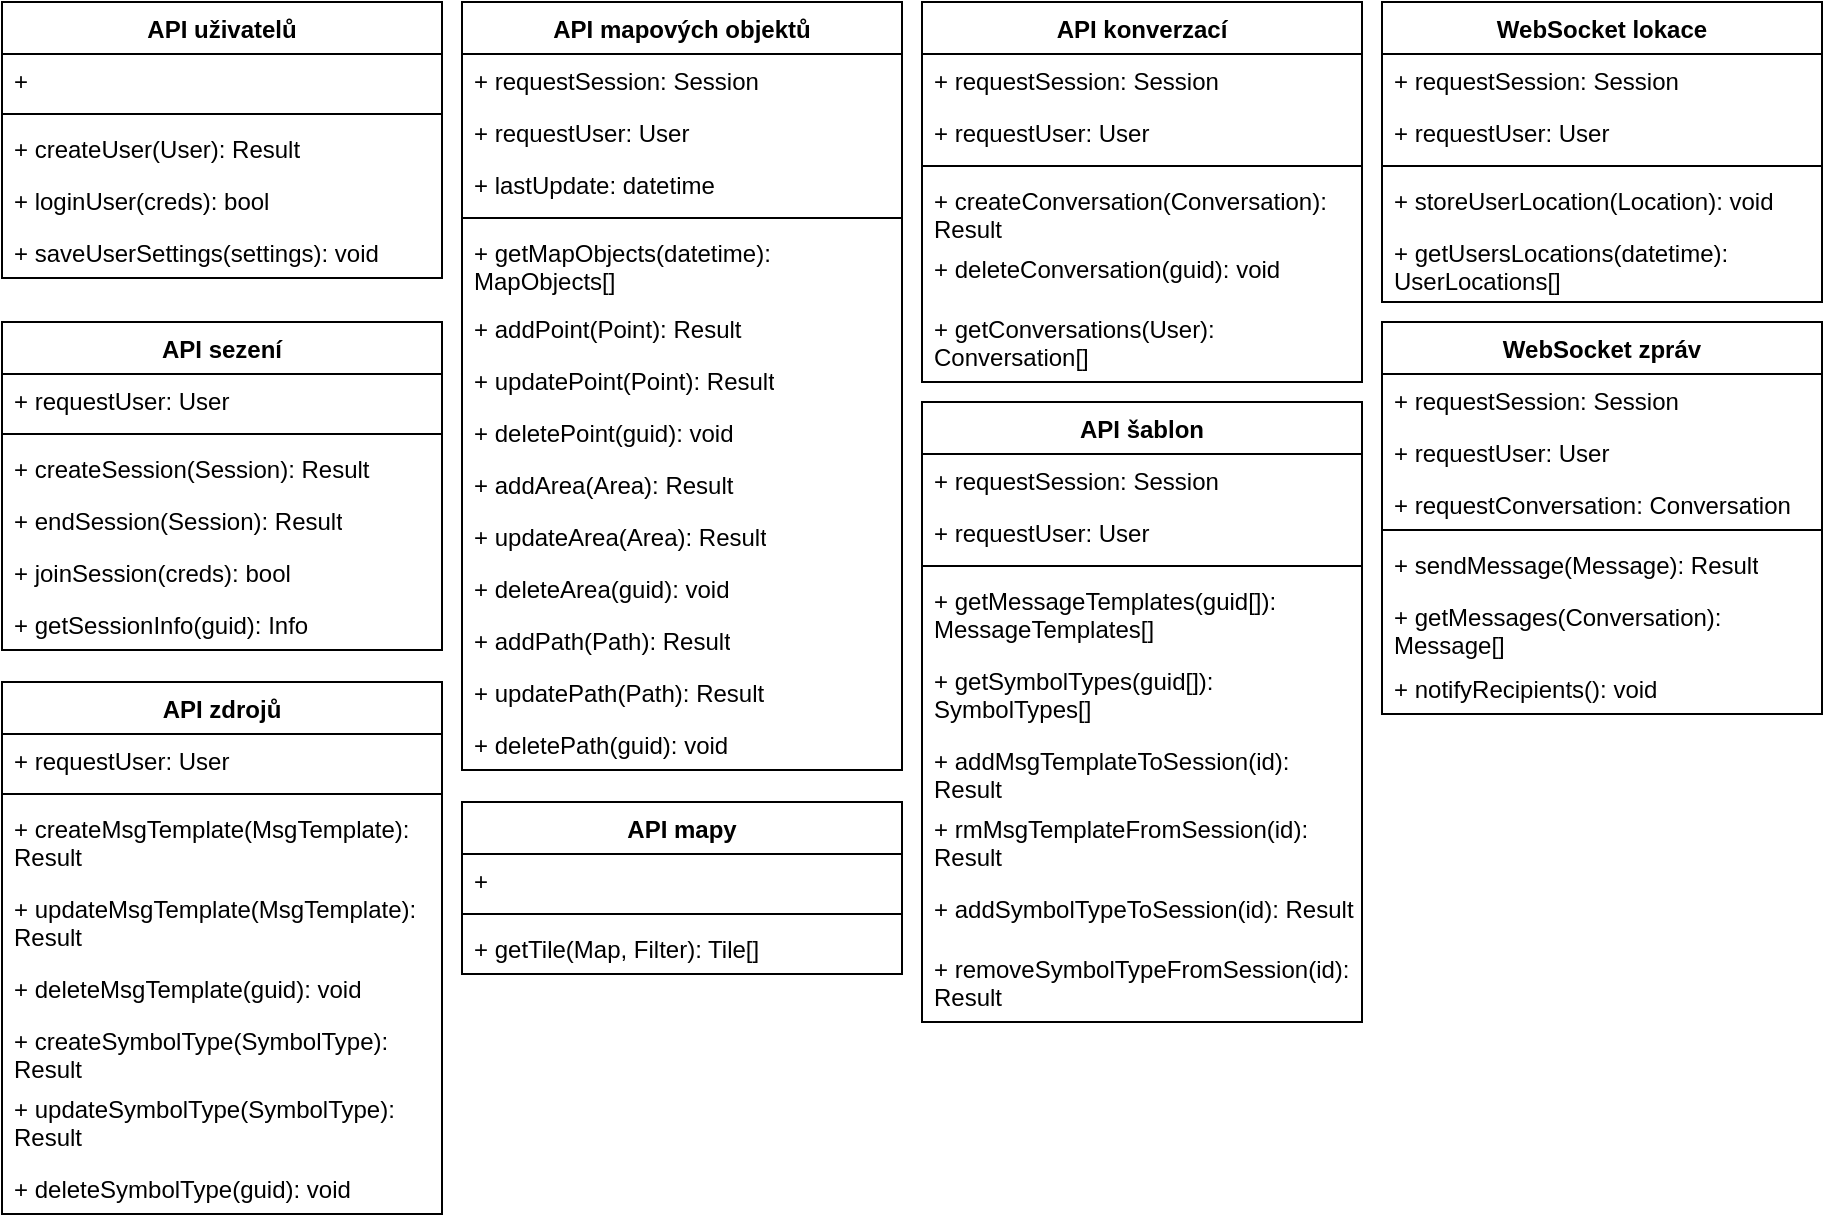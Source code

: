 <mxfile version="22.1.11" type="device">
  <diagram name="Stránka-1" id="SCNq5Kb_qcf53QLSLYbM">
    <mxGraphModel dx="1434" dy="746" grid="1" gridSize="10" guides="1" tooltips="1" connect="1" arrows="1" fold="1" page="1" pageScale="1" pageWidth="827" pageHeight="1169" math="0" shadow="0">
      <root>
        <mxCell id="0" />
        <mxCell id="1" parent="0" />
        <mxCell id="y1eOvO5UO0S8E8pkdAG_-2" value="API sezení" style="swimlane;fontStyle=1;align=center;verticalAlign=top;childLayout=stackLayout;horizontal=1;startSize=26;horizontalStack=0;resizeParent=1;resizeParentMax=0;resizeLast=0;collapsible=1;marginBottom=0;whiteSpace=wrap;html=1;" parent="1" vertex="1">
          <mxGeometry x="10" y="170" width="220" height="164" as="geometry" />
        </mxCell>
        <mxCell id="y1eOvO5UO0S8E8pkdAG_-3" value="+ requestUser: User" style="text;strokeColor=none;fillColor=none;align=left;verticalAlign=top;spacingLeft=4;spacingRight=4;overflow=hidden;rotatable=0;points=[[0,0.5],[1,0.5]];portConstraint=eastwest;whiteSpace=wrap;html=1;" parent="y1eOvO5UO0S8E8pkdAG_-2" vertex="1">
          <mxGeometry y="26" width="220" height="26" as="geometry" />
        </mxCell>
        <mxCell id="y1eOvO5UO0S8E8pkdAG_-4" value="" style="line;strokeWidth=1;fillColor=none;align=left;verticalAlign=middle;spacingTop=-1;spacingLeft=3;spacingRight=3;rotatable=0;labelPosition=right;points=[];portConstraint=eastwest;strokeColor=inherit;" parent="y1eOvO5UO0S8E8pkdAG_-2" vertex="1">
          <mxGeometry y="52" width="220" height="8" as="geometry" />
        </mxCell>
        <mxCell id="y1eOvO5UO0S8E8pkdAG_-5" value="+ createSession(Session): Result" style="text;strokeColor=none;fillColor=none;align=left;verticalAlign=top;spacingLeft=4;spacingRight=4;overflow=hidden;rotatable=0;points=[[0,0.5],[1,0.5]];portConstraint=eastwest;whiteSpace=wrap;html=1;" parent="y1eOvO5UO0S8E8pkdAG_-2" vertex="1">
          <mxGeometry y="60" width="220" height="26" as="geometry" />
        </mxCell>
        <mxCell id="3" value="+ endSession(Session): Result" style="text;strokeColor=none;fillColor=none;align=left;verticalAlign=top;spacingLeft=4;spacingRight=4;overflow=hidden;rotatable=0;points=[[0,0.5],[1,0.5]];portConstraint=eastwest;whiteSpace=wrap;html=1;" parent="y1eOvO5UO0S8E8pkdAG_-2" vertex="1">
          <mxGeometry y="86" width="220" height="26" as="geometry" />
        </mxCell>
        <mxCell id="y1eOvO5UO0S8E8pkdAG_-13" value="+ joinSession(creds): bool" style="text;strokeColor=none;fillColor=none;align=left;verticalAlign=top;spacingLeft=4;spacingRight=4;overflow=hidden;rotatable=0;points=[[0,0.5],[1,0.5]];portConstraint=eastwest;whiteSpace=wrap;html=1;" parent="y1eOvO5UO0S8E8pkdAG_-2" vertex="1">
          <mxGeometry y="112" width="220" height="26" as="geometry" />
        </mxCell>
        <mxCell id="hE1NVSClc5GzCMS2FEAq-9" value="+ getSessionInfo(guid): Info" style="text;strokeColor=none;fillColor=none;align=left;verticalAlign=top;spacingLeft=4;spacingRight=4;overflow=hidden;rotatable=0;points=[[0,0.5],[1,0.5]];portConstraint=eastwest;whiteSpace=wrap;html=1;" parent="y1eOvO5UO0S8E8pkdAG_-2" vertex="1">
          <mxGeometry y="138" width="220" height="26" as="geometry" />
        </mxCell>
        <mxCell id="y1eOvO5UO0S8E8pkdAG_-6" value="API uživatelů" style="swimlane;fontStyle=1;align=center;verticalAlign=top;childLayout=stackLayout;horizontal=1;startSize=26;horizontalStack=0;resizeParent=1;resizeParentMax=0;resizeLast=0;collapsible=1;marginBottom=0;whiteSpace=wrap;html=1;" parent="1" vertex="1">
          <mxGeometry x="10" y="10" width="220" height="138" as="geometry" />
        </mxCell>
        <mxCell id="y1eOvO5UO0S8E8pkdAG_-7" value="+&amp;nbsp;" style="text;strokeColor=none;fillColor=none;align=left;verticalAlign=top;spacingLeft=4;spacingRight=4;overflow=hidden;rotatable=0;points=[[0,0.5],[1,0.5]];portConstraint=eastwest;whiteSpace=wrap;html=1;" parent="y1eOvO5UO0S8E8pkdAG_-6" vertex="1">
          <mxGeometry y="26" width="220" height="26" as="geometry" />
        </mxCell>
        <mxCell id="y1eOvO5UO0S8E8pkdAG_-8" value="" style="line;strokeWidth=1;fillColor=none;align=left;verticalAlign=middle;spacingTop=-1;spacingLeft=3;spacingRight=3;rotatable=0;labelPosition=right;points=[];portConstraint=eastwest;strokeColor=inherit;" parent="y1eOvO5UO0S8E8pkdAG_-6" vertex="1">
          <mxGeometry y="52" width="220" height="8" as="geometry" />
        </mxCell>
        <mxCell id="y1eOvO5UO0S8E8pkdAG_-9" value="+ createUser(User): Result" style="text;strokeColor=none;fillColor=none;align=left;verticalAlign=top;spacingLeft=4;spacingRight=4;overflow=hidden;rotatable=0;points=[[0,0.5],[1,0.5]];portConstraint=eastwest;whiteSpace=wrap;html=1;" parent="y1eOvO5UO0S8E8pkdAG_-6" vertex="1">
          <mxGeometry y="60" width="220" height="26" as="geometry" />
        </mxCell>
        <mxCell id="y1eOvO5UO0S8E8pkdAG_-10" value="+ loginUser(creds): bool" style="text;strokeColor=none;fillColor=none;align=left;verticalAlign=top;spacingLeft=4;spacingRight=4;overflow=hidden;rotatable=0;points=[[0,0.5],[1,0.5]];portConstraint=eastwest;whiteSpace=wrap;html=1;" parent="y1eOvO5UO0S8E8pkdAG_-6" vertex="1">
          <mxGeometry y="86" width="220" height="26" as="geometry" />
        </mxCell>
        <mxCell id="y1eOvO5UO0S8E8pkdAG_-12" value="+ saveUserSettings(settings): void" style="text;strokeColor=none;fillColor=none;align=left;verticalAlign=top;spacingLeft=4;spacingRight=4;overflow=hidden;rotatable=0;points=[[0,0.5],[1,0.5]];portConstraint=eastwest;whiteSpace=wrap;html=1;" parent="y1eOvO5UO0S8E8pkdAG_-6" vertex="1">
          <mxGeometry y="112" width="220" height="26" as="geometry" />
        </mxCell>
        <mxCell id="y1eOvO5UO0S8E8pkdAG_-14" value="WebSocket lokace" style="swimlane;fontStyle=1;align=center;verticalAlign=top;childLayout=stackLayout;horizontal=1;startSize=26;horizontalStack=0;resizeParent=1;resizeParentMax=0;resizeLast=0;collapsible=1;marginBottom=0;whiteSpace=wrap;html=1;" parent="1" vertex="1">
          <mxGeometry x="700" y="10" width="220" height="150" as="geometry" />
        </mxCell>
        <mxCell id="y1eOvO5UO0S8E8pkdAG_-15" value="+ requestSession: Session" style="text;strokeColor=none;fillColor=none;align=left;verticalAlign=top;spacingLeft=4;spacingRight=4;overflow=hidden;rotatable=0;points=[[0,0.5],[1,0.5]];portConstraint=eastwest;whiteSpace=wrap;html=1;" parent="y1eOvO5UO0S8E8pkdAG_-14" vertex="1">
          <mxGeometry y="26" width="220" height="26" as="geometry" />
        </mxCell>
        <mxCell id="y1eOvO5UO0S8E8pkdAG_-18" value="+ requestUser: User" style="text;strokeColor=none;fillColor=none;align=left;verticalAlign=top;spacingLeft=4;spacingRight=4;overflow=hidden;rotatable=0;points=[[0,0.5],[1,0.5]];portConstraint=eastwest;whiteSpace=wrap;html=1;" parent="y1eOvO5UO0S8E8pkdAG_-14" vertex="1">
          <mxGeometry y="52" width="220" height="26" as="geometry" />
        </mxCell>
        <mxCell id="y1eOvO5UO0S8E8pkdAG_-16" value="" style="line;strokeWidth=1;fillColor=none;align=left;verticalAlign=middle;spacingTop=-1;spacingLeft=3;spacingRight=3;rotatable=0;labelPosition=right;points=[];portConstraint=eastwest;strokeColor=inherit;" parent="y1eOvO5UO0S8E8pkdAG_-14" vertex="1">
          <mxGeometry y="78" width="220" height="8" as="geometry" />
        </mxCell>
        <mxCell id="y1eOvO5UO0S8E8pkdAG_-17" value="+ storeUserLocation(Location): void" style="text;strokeColor=none;fillColor=none;align=left;verticalAlign=top;spacingLeft=4;spacingRight=4;overflow=hidden;rotatable=0;points=[[0,0.5],[1,0.5]];portConstraint=eastwest;whiteSpace=wrap;html=1;" parent="y1eOvO5UO0S8E8pkdAG_-14" vertex="1">
          <mxGeometry y="86" width="220" height="26" as="geometry" />
        </mxCell>
        <mxCell id="y1eOvO5UO0S8E8pkdAG_-19" value="+ getUsersLocations(datetime): UserLocations[]" style="text;strokeColor=none;fillColor=none;align=left;verticalAlign=top;spacingLeft=4;spacingRight=4;overflow=hidden;rotatable=0;points=[[0,0.5],[1,0.5]];portConstraint=eastwest;whiteSpace=wrap;html=1;" parent="y1eOvO5UO0S8E8pkdAG_-14" vertex="1">
          <mxGeometry y="112" width="220" height="38" as="geometry" />
        </mxCell>
        <mxCell id="y1eOvO5UO0S8E8pkdAG_-20" value="API mapových objektů" style="swimlane;fontStyle=1;align=center;verticalAlign=top;childLayout=stackLayout;horizontal=1;startSize=26;horizontalStack=0;resizeParent=1;resizeParentMax=0;resizeLast=0;collapsible=1;marginBottom=0;whiteSpace=wrap;html=1;" parent="1" vertex="1">
          <mxGeometry x="240" y="10" width="220" height="384" as="geometry" />
        </mxCell>
        <mxCell id="y1eOvO5UO0S8E8pkdAG_-21" value="+ requestSession: Session" style="text;strokeColor=none;fillColor=none;align=left;verticalAlign=top;spacingLeft=4;spacingRight=4;overflow=hidden;rotatable=0;points=[[0,0.5],[1,0.5]];portConstraint=eastwest;whiteSpace=wrap;html=1;" parent="y1eOvO5UO0S8E8pkdAG_-20" vertex="1">
          <mxGeometry y="26" width="220" height="26" as="geometry" />
        </mxCell>
        <mxCell id="y1eOvO5UO0S8E8pkdAG_-24" value="+ requestUser: User" style="text;strokeColor=none;fillColor=none;align=left;verticalAlign=top;spacingLeft=4;spacingRight=4;overflow=hidden;rotatable=0;points=[[0,0.5],[1,0.5]];portConstraint=eastwest;whiteSpace=wrap;html=1;" parent="y1eOvO5UO0S8E8pkdAG_-20" vertex="1">
          <mxGeometry y="52" width="220" height="26" as="geometry" />
        </mxCell>
        <mxCell id="y1eOvO5UO0S8E8pkdAG_-33" value="+ lastUpdate: datetime" style="text;strokeColor=none;fillColor=none;align=left;verticalAlign=top;spacingLeft=4;spacingRight=4;overflow=hidden;rotatable=0;points=[[0,0.5],[1,0.5]];portConstraint=eastwest;whiteSpace=wrap;html=1;" parent="y1eOvO5UO0S8E8pkdAG_-20" vertex="1">
          <mxGeometry y="78" width="220" height="26" as="geometry" />
        </mxCell>
        <mxCell id="y1eOvO5UO0S8E8pkdAG_-22" value="" style="line;strokeWidth=1;fillColor=none;align=left;verticalAlign=middle;spacingTop=-1;spacingLeft=3;spacingRight=3;rotatable=0;labelPosition=right;points=[];portConstraint=eastwest;strokeColor=inherit;" parent="y1eOvO5UO0S8E8pkdAG_-20" vertex="1">
          <mxGeometry y="104" width="220" height="8" as="geometry" />
        </mxCell>
        <mxCell id="y1eOvO5UO0S8E8pkdAG_-34" value="+ getMapObjects(datetime): MapObjects[]" style="text;strokeColor=none;fillColor=none;align=left;verticalAlign=top;spacingLeft=4;spacingRight=4;overflow=hidden;rotatable=0;points=[[0,0.5],[1,0.5]];portConstraint=eastwest;whiteSpace=wrap;html=1;" parent="y1eOvO5UO0S8E8pkdAG_-20" vertex="1">
          <mxGeometry y="112" width="220" height="38" as="geometry" />
        </mxCell>
        <mxCell id="y1eOvO5UO0S8E8pkdAG_-23" value="+ addPoint(Point): Result" style="text;strokeColor=none;fillColor=none;align=left;verticalAlign=top;spacingLeft=4;spacingRight=4;overflow=hidden;rotatable=0;points=[[0,0.5],[1,0.5]];portConstraint=eastwest;whiteSpace=wrap;html=1;" parent="y1eOvO5UO0S8E8pkdAG_-20" vertex="1">
          <mxGeometry y="150" width="220" height="26" as="geometry" />
        </mxCell>
        <mxCell id="y1eOvO5UO0S8E8pkdAG_-25" value="+ updatePoint(Point): Result" style="text;strokeColor=none;fillColor=none;align=left;verticalAlign=top;spacingLeft=4;spacingRight=4;overflow=hidden;rotatable=0;points=[[0,0.5],[1,0.5]];portConstraint=eastwest;whiteSpace=wrap;html=1;" parent="y1eOvO5UO0S8E8pkdAG_-20" vertex="1">
          <mxGeometry y="176" width="220" height="26" as="geometry" />
        </mxCell>
        <mxCell id="y1eOvO5UO0S8E8pkdAG_-26" value="+ deletePoint(guid): void" style="text;strokeColor=none;fillColor=none;align=left;verticalAlign=top;spacingLeft=4;spacingRight=4;overflow=hidden;rotatable=0;points=[[0,0.5],[1,0.5]];portConstraint=eastwest;whiteSpace=wrap;html=1;" parent="y1eOvO5UO0S8E8pkdAG_-20" vertex="1">
          <mxGeometry y="202" width="220" height="26" as="geometry" />
        </mxCell>
        <mxCell id="y1eOvO5UO0S8E8pkdAG_-27" value="+ addArea(Area): Result" style="text;strokeColor=none;fillColor=none;align=left;verticalAlign=top;spacingLeft=4;spacingRight=4;overflow=hidden;rotatable=0;points=[[0,0.5],[1,0.5]];portConstraint=eastwest;whiteSpace=wrap;html=1;" parent="y1eOvO5UO0S8E8pkdAG_-20" vertex="1">
          <mxGeometry y="228" width="220" height="26" as="geometry" />
        </mxCell>
        <mxCell id="y1eOvO5UO0S8E8pkdAG_-28" value="+ updateArea(Area): Result" style="text;strokeColor=none;fillColor=none;align=left;verticalAlign=top;spacingLeft=4;spacingRight=4;overflow=hidden;rotatable=0;points=[[0,0.5],[1,0.5]];portConstraint=eastwest;whiteSpace=wrap;html=1;" parent="y1eOvO5UO0S8E8pkdAG_-20" vertex="1">
          <mxGeometry y="254" width="220" height="26" as="geometry" />
        </mxCell>
        <mxCell id="y1eOvO5UO0S8E8pkdAG_-29" value="+ deleteArea(guid): void" style="text;strokeColor=none;fillColor=none;align=left;verticalAlign=top;spacingLeft=4;spacingRight=4;overflow=hidden;rotatable=0;points=[[0,0.5],[1,0.5]];portConstraint=eastwest;whiteSpace=wrap;html=1;" parent="y1eOvO5UO0S8E8pkdAG_-20" vertex="1">
          <mxGeometry y="280" width="220" height="26" as="geometry" />
        </mxCell>
        <mxCell id="y1eOvO5UO0S8E8pkdAG_-32" value="+ addPath(Path): Result" style="text;strokeColor=none;fillColor=none;align=left;verticalAlign=top;spacingLeft=4;spacingRight=4;overflow=hidden;rotatable=0;points=[[0,0.5],[1,0.5]];portConstraint=eastwest;whiteSpace=wrap;html=1;" parent="y1eOvO5UO0S8E8pkdAG_-20" vertex="1">
          <mxGeometry y="306" width="220" height="26" as="geometry" />
        </mxCell>
        <mxCell id="y1eOvO5UO0S8E8pkdAG_-31" value="+ updatePath(Path): Result" style="text;strokeColor=none;fillColor=none;align=left;verticalAlign=top;spacingLeft=4;spacingRight=4;overflow=hidden;rotatable=0;points=[[0,0.5],[1,0.5]];portConstraint=eastwest;whiteSpace=wrap;html=1;" parent="y1eOvO5UO0S8E8pkdAG_-20" vertex="1">
          <mxGeometry y="332" width="220" height="26" as="geometry" />
        </mxCell>
        <mxCell id="y1eOvO5UO0S8E8pkdAG_-30" value="+ deletePath(guid): void" style="text;strokeColor=none;fillColor=none;align=left;verticalAlign=top;spacingLeft=4;spacingRight=4;overflow=hidden;rotatable=0;points=[[0,0.5],[1,0.5]];portConstraint=eastwest;whiteSpace=wrap;html=1;" parent="y1eOvO5UO0S8E8pkdAG_-20" vertex="1">
          <mxGeometry y="358" width="220" height="26" as="geometry" />
        </mxCell>
        <mxCell id="y1eOvO5UO0S8E8pkdAG_-35" value="API konverzací" style="swimlane;fontStyle=1;align=center;verticalAlign=top;childLayout=stackLayout;horizontal=1;startSize=26;horizontalStack=0;resizeParent=1;resizeParentMax=0;resizeLast=0;collapsible=1;marginBottom=0;whiteSpace=wrap;html=1;" parent="1" vertex="1">
          <mxGeometry x="470" y="10" width="220" height="190" as="geometry" />
        </mxCell>
        <mxCell id="y1eOvO5UO0S8E8pkdAG_-36" value="+ requestSession: Session" style="text;strokeColor=none;fillColor=none;align=left;verticalAlign=top;spacingLeft=4;spacingRight=4;overflow=hidden;rotatable=0;points=[[0,0.5],[1,0.5]];portConstraint=eastwest;whiteSpace=wrap;html=1;" parent="y1eOvO5UO0S8E8pkdAG_-35" vertex="1">
          <mxGeometry y="26" width="220" height="26" as="geometry" />
        </mxCell>
        <mxCell id="y1eOvO5UO0S8E8pkdAG_-39" value="+ requestUser: User" style="text;strokeColor=none;fillColor=none;align=left;verticalAlign=top;spacingLeft=4;spacingRight=4;overflow=hidden;rotatable=0;points=[[0,0.5],[1,0.5]];portConstraint=eastwest;whiteSpace=wrap;html=1;" parent="y1eOvO5UO0S8E8pkdAG_-35" vertex="1">
          <mxGeometry y="52" width="220" height="26" as="geometry" />
        </mxCell>
        <mxCell id="y1eOvO5UO0S8E8pkdAG_-37" value="" style="line;strokeWidth=1;fillColor=none;align=left;verticalAlign=middle;spacingTop=-1;spacingLeft=3;spacingRight=3;rotatable=0;labelPosition=right;points=[];portConstraint=eastwest;strokeColor=inherit;" parent="y1eOvO5UO0S8E8pkdAG_-35" vertex="1">
          <mxGeometry y="78" width="220" height="8" as="geometry" />
        </mxCell>
        <mxCell id="y1eOvO5UO0S8E8pkdAG_-38" value="+ createConversation(Conversation): Result" style="text;strokeColor=none;fillColor=none;align=left;verticalAlign=top;spacingLeft=4;spacingRight=4;overflow=hidden;rotatable=0;points=[[0,0.5],[1,0.5]];portConstraint=eastwest;whiteSpace=wrap;html=1;" parent="y1eOvO5UO0S8E8pkdAG_-35" vertex="1">
          <mxGeometry y="86" width="220" height="34" as="geometry" />
        </mxCell>
        <mxCell id="4" value="+ deleteConversation(guid): void" style="text;strokeColor=none;fillColor=none;align=left;verticalAlign=top;spacingLeft=4;spacingRight=4;overflow=hidden;rotatable=0;points=[[0,0.5],[1,0.5]];portConstraint=eastwest;whiteSpace=wrap;html=1;" parent="y1eOvO5UO0S8E8pkdAG_-35" vertex="1">
          <mxGeometry y="120" width="220" height="30" as="geometry" />
        </mxCell>
        <mxCell id="2" value="+ getConversations(User): Conversation[]" style="text;strokeColor=none;fillColor=none;align=left;verticalAlign=top;spacingLeft=4;spacingRight=4;overflow=hidden;rotatable=0;points=[[0,0.5],[1,0.5]];portConstraint=eastwest;whiteSpace=wrap;html=1;" parent="y1eOvO5UO0S8E8pkdAG_-35" vertex="1">
          <mxGeometry y="150" width="220" height="40" as="geometry" />
        </mxCell>
        <mxCell id="y1eOvO5UO0S8E8pkdAG_-41" value="WebSocket zpráv" style="swimlane;fontStyle=1;align=center;verticalAlign=top;childLayout=stackLayout;horizontal=1;startSize=26;horizontalStack=0;resizeParent=1;resizeParentMax=0;resizeLast=0;collapsible=1;marginBottom=0;whiteSpace=wrap;html=1;" parent="1" vertex="1">
          <mxGeometry x="700" y="170" width="220" height="196" as="geometry" />
        </mxCell>
        <mxCell id="y1eOvO5UO0S8E8pkdAG_-42" value="+ requestSession: Session" style="text;strokeColor=none;fillColor=none;align=left;verticalAlign=top;spacingLeft=4;spacingRight=4;overflow=hidden;rotatable=0;points=[[0,0.5],[1,0.5]];portConstraint=eastwest;whiteSpace=wrap;html=1;" parent="y1eOvO5UO0S8E8pkdAG_-41" vertex="1">
          <mxGeometry y="26" width="220" height="26" as="geometry" />
        </mxCell>
        <mxCell id="y1eOvO5UO0S8E8pkdAG_-45" value="+ requestUser: User" style="text;strokeColor=none;fillColor=none;align=left;verticalAlign=top;spacingLeft=4;spacingRight=4;overflow=hidden;rotatable=0;points=[[0,0.5],[1,0.5]];portConstraint=eastwest;whiteSpace=wrap;html=1;" parent="y1eOvO5UO0S8E8pkdAG_-41" vertex="1">
          <mxGeometry y="52" width="220" height="26" as="geometry" />
        </mxCell>
        <mxCell id="y1eOvO5UO0S8E8pkdAG_-47" value="+ requestConversation: Conversation" style="text;strokeColor=none;fillColor=none;align=left;verticalAlign=top;spacingLeft=4;spacingRight=4;overflow=hidden;rotatable=0;points=[[0,0.5],[1,0.5]];portConstraint=eastwest;whiteSpace=wrap;html=1;" parent="y1eOvO5UO0S8E8pkdAG_-41" vertex="1">
          <mxGeometry y="78" width="220" height="22" as="geometry" />
        </mxCell>
        <mxCell id="y1eOvO5UO0S8E8pkdAG_-43" value="" style="line;strokeWidth=1;fillColor=none;align=left;verticalAlign=middle;spacingTop=-1;spacingLeft=3;spacingRight=3;rotatable=0;labelPosition=right;points=[];portConstraint=eastwest;strokeColor=inherit;" parent="y1eOvO5UO0S8E8pkdAG_-41" vertex="1">
          <mxGeometry y="100" width="220" height="8" as="geometry" />
        </mxCell>
        <mxCell id="y1eOvO5UO0S8E8pkdAG_-44" value="+ sendMessage(Message): Result" style="text;strokeColor=none;fillColor=none;align=left;verticalAlign=top;spacingLeft=4;spacingRight=4;overflow=hidden;rotatable=0;points=[[0,0.5],[1,0.5]];portConstraint=eastwest;whiteSpace=wrap;html=1;" parent="y1eOvO5UO0S8E8pkdAG_-41" vertex="1">
          <mxGeometry y="108" width="220" height="26" as="geometry" />
        </mxCell>
        <mxCell id="y1eOvO5UO0S8E8pkdAG_-48" value="+ getMessages(Conversation): Message[]" style="text;strokeColor=none;fillColor=none;align=left;verticalAlign=top;spacingLeft=4;spacingRight=4;overflow=hidden;rotatable=0;points=[[0,0.5],[1,0.5]];portConstraint=eastwest;whiteSpace=wrap;html=1;" parent="y1eOvO5UO0S8E8pkdAG_-41" vertex="1">
          <mxGeometry y="134" width="220" height="36" as="geometry" />
        </mxCell>
        <mxCell id="y1eOvO5UO0S8E8pkdAG_-46" value="+ notifyRecipients(): void" style="text;strokeColor=none;fillColor=none;align=left;verticalAlign=top;spacingLeft=4;spacingRight=4;overflow=hidden;rotatable=0;points=[[0,0.5],[1,0.5]];portConstraint=eastwest;whiteSpace=wrap;html=1;" parent="y1eOvO5UO0S8E8pkdAG_-41" vertex="1">
          <mxGeometry y="170" width="220" height="26" as="geometry" />
        </mxCell>
        <mxCell id="hE1NVSClc5GzCMS2FEAq-1" value="API mapy" style="swimlane;fontStyle=1;align=center;verticalAlign=top;childLayout=stackLayout;horizontal=1;startSize=26;horizontalStack=0;resizeParent=1;resizeParentMax=0;resizeLast=0;collapsible=1;marginBottom=0;whiteSpace=wrap;html=1;" parent="1" vertex="1">
          <mxGeometry x="240" y="410" width="220" height="86" as="geometry" />
        </mxCell>
        <mxCell id="hE1NVSClc5GzCMS2FEAq-2" value="+&amp;nbsp;" style="text;strokeColor=none;fillColor=none;align=left;verticalAlign=top;spacingLeft=4;spacingRight=4;overflow=hidden;rotatable=0;points=[[0,0.5],[1,0.5]];portConstraint=eastwest;whiteSpace=wrap;html=1;" parent="hE1NVSClc5GzCMS2FEAq-1" vertex="1">
          <mxGeometry y="26" width="220" height="26" as="geometry" />
        </mxCell>
        <mxCell id="hE1NVSClc5GzCMS2FEAq-3" value="" style="line;strokeWidth=1;fillColor=none;align=left;verticalAlign=middle;spacingTop=-1;spacingLeft=3;spacingRight=3;rotatable=0;labelPosition=right;points=[];portConstraint=eastwest;strokeColor=inherit;" parent="hE1NVSClc5GzCMS2FEAq-1" vertex="1">
          <mxGeometry y="52" width="220" height="8" as="geometry" />
        </mxCell>
        <mxCell id="hE1NVSClc5GzCMS2FEAq-4" value="+ getTile(Map, Filter): Tile[]" style="text;strokeColor=none;fillColor=none;align=left;verticalAlign=top;spacingLeft=4;spacingRight=4;overflow=hidden;rotatable=0;points=[[0,0.5],[1,0.5]];portConstraint=eastwest;whiteSpace=wrap;html=1;" parent="hE1NVSClc5GzCMS2FEAq-1" vertex="1">
          <mxGeometry y="60" width="220" height="26" as="geometry" />
        </mxCell>
        <mxCell id="hE1NVSClc5GzCMS2FEAq-5" value="API šablon" style="swimlane;fontStyle=1;align=center;verticalAlign=top;childLayout=stackLayout;horizontal=1;startSize=26;horizontalStack=0;resizeParent=1;resizeParentMax=0;resizeLast=0;collapsible=1;marginBottom=0;whiteSpace=wrap;html=1;" parent="1" vertex="1">
          <mxGeometry x="470" y="210" width="220" height="310" as="geometry" />
        </mxCell>
        <mxCell id="hE1NVSClc5GzCMS2FEAq-6" value="+ requestSession: Session" style="text;strokeColor=none;fillColor=none;align=left;verticalAlign=top;spacingLeft=4;spacingRight=4;overflow=hidden;rotatable=0;points=[[0,0.5],[1,0.5]];portConstraint=eastwest;whiteSpace=wrap;html=1;" parent="hE1NVSClc5GzCMS2FEAq-5" vertex="1">
          <mxGeometry y="26" width="220" height="26" as="geometry" />
        </mxCell>
        <mxCell id="hE1NVSClc5GzCMS2FEAq-11" value="+ requestUser: User" style="text;strokeColor=none;fillColor=none;align=left;verticalAlign=top;spacingLeft=4;spacingRight=4;overflow=hidden;rotatable=0;points=[[0,0.5],[1,0.5]];portConstraint=eastwest;whiteSpace=wrap;html=1;" parent="hE1NVSClc5GzCMS2FEAq-5" vertex="1">
          <mxGeometry y="52" width="220" height="26" as="geometry" />
        </mxCell>
        <mxCell id="hE1NVSClc5GzCMS2FEAq-7" value="" style="line;strokeWidth=1;fillColor=none;align=left;verticalAlign=middle;spacingTop=-1;spacingLeft=3;spacingRight=3;rotatable=0;labelPosition=right;points=[];portConstraint=eastwest;strokeColor=inherit;" parent="hE1NVSClc5GzCMS2FEAq-5" vertex="1">
          <mxGeometry y="78" width="220" height="8" as="geometry" />
        </mxCell>
        <mxCell id="hE1NVSClc5GzCMS2FEAq-8" value="+ getMessageTemplates(guid[]): MessageTemplates[]" style="text;strokeColor=none;fillColor=none;align=left;verticalAlign=top;spacingLeft=4;spacingRight=4;overflow=hidden;rotatable=0;points=[[0,0.5],[1,0.5]];portConstraint=eastwest;whiteSpace=wrap;html=1;" parent="hE1NVSClc5GzCMS2FEAq-5" vertex="1">
          <mxGeometry y="86" width="220" height="40" as="geometry" />
        </mxCell>
        <mxCell id="hE1NVSClc5GzCMS2FEAq-10" value="+ getSymbolTypes(guid[]): SymbolTypes[]" style="text;strokeColor=none;fillColor=none;align=left;verticalAlign=top;spacingLeft=4;spacingRight=4;overflow=hidden;rotatable=0;points=[[0,0.5],[1,0.5]];portConstraint=eastwest;whiteSpace=wrap;html=1;" parent="hE1NVSClc5GzCMS2FEAq-5" vertex="1">
          <mxGeometry y="126" width="220" height="40" as="geometry" />
        </mxCell>
        <mxCell id="hE1NVSClc5GzCMS2FEAq-15" value="+ addMsgTemplateToSession(id): Result" style="text;strokeColor=none;fillColor=none;align=left;verticalAlign=top;spacingLeft=4;spacingRight=4;overflow=hidden;rotatable=0;points=[[0,0.5],[1,0.5]];portConstraint=eastwest;whiteSpace=wrap;html=1;" parent="hE1NVSClc5GzCMS2FEAq-5" vertex="1">
          <mxGeometry y="166" width="220" height="34" as="geometry" />
        </mxCell>
        <mxCell id="hE1NVSClc5GzCMS2FEAq-14" value="+ rmMsgTemplateFromSession(id): Result" style="text;strokeColor=none;fillColor=none;align=left;verticalAlign=top;spacingLeft=4;spacingRight=4;overflow=hidden;rotatable=0;points=[[0,0.5],[1,0.5]];portConstraint=eastwest;whiteSpace=wrap;html=1;" parent="hE1NVSClc5GzCMS2FEAq-5" vertex="1">
          <mxGeometry y="200" width="220" height="40" as="geometry" />
        </mxCell>
        <mxCell id="hE1NVSClc5GzCMS2FEAq-13" value="+ addSymbolTypeToSession(id): Result" style="text;strokeColor=none;fillColor=none;align=left;verticalAlign=top;spacingLeft=4;spacingRight=4;overflow=hidden;rotatable=0;points=[[0,0.5],[1,0.5]];portConstraint=eastwest;whiteSpace=wrap;html=1;" parent="hE1NVSClc5GzCMS2FEAq-5" vertex="1">
          <mxGeometry y="240" width="220" height="30" as="geometry" />
        </mxCell>
        <mxCell id="hE1NVSClc5GzCMS2FEAq-12" value="+ removeSymbolTypeFromSession(id): Result" style="text;strokeColor=none;fillColor=none;align=left;verticalAlign=top;spacingLeft=4;spacingRight=4;overflow=hidden;rotatable=0;points=[[0,0.5],[1,0.5]];portConstraint=eastwest;whiteSpace=wrap;html=1;" parent="hE1NVSClc5GzCMS2FEAq-5" vertex="1">
          <mxGeometry y="270" width="220" height="40" as="geometry" />
        </mxCell>
        <mxCell id="hE1NVSClc5GzCMS2FEAq-16" value="API zdrojů" style="swimlane;fontStyle=1;align=center;verticalAlign=top;childLayout=stackLayout;horizontal=1;startSize=26;horizontalStack=0;resizeParent=1;resizeParentMax=0;resizeLast=0;collapsible=1;marginBottom=0;whiteSpace=wrap;html=1;" parent="1" vertex="1">
          <mxGeometry x="10" y="350" width="220" height="266" as="geometry" />
        </mxCell>
        <mxCell id="hE1NVSClc5GzCMS2FEAq-17" value="+ requestUser: User" style="text;strokeColor=none;fillColor=none;align=left;verticalAlign=top;spacingLeft=4;spacingRight=4;overflow=hidden;rotatable=0;points=[[0,0.5],[1,0.5]];portConstraint=eastwest;whiteSpace=wrap;html=1;" parent="hE1NVSClc5GzCMS2FEAq-16" vertex="1">
          <mxGeometry y="26" width="220" height="26" as="geometry" />
        </mxCell>
        <mxCell id="hE1NVSClc5GzCMS2FEAq-18" value="" style="line;strokeWidth=1;fillColor=none;align=left;verticalAlign=middle;spacingTop=-1;spacingLeft=3;spacingRight=3;rotatable=0;labelPosition=right;points=[];portConstraint=eastwest;strokeColor=inherit;" parent="hE1NVSClc5GzCMS2FEAq-16" vertex="1">
          <mxGeometry y="52" width="220" height="8" as="geometry" />
        </mxCell>
        <mxCell id="hE1NVSClc5GzCMS2FEAq-19" value="+ createMsgTemplate(MsgTemplate): Result" style="text;strokeColor=none;fillColor=none;align=left;verticalAlign=top;spacingLeft=4;spacingRight=4;overflow=hidden;rotatable=0;points=[[0,0.5],[1,0.5]];portConstraint=eastwest;whiteSpace=wrap;html=1;" parent="hE1NVSClc5GzCMS2FEAq-16" vertex="1">
          <mxGeometry y="60" width="220" height="40" as="geometry" />
        </mxCell>
        <mxCell id="hE1NVSClc5GzCMS2FEAq-23" value="+ updateMsgTemplate(MsgTemplate): Result" style="text;strokeColor=none;fillColor=none;align=left;verticalAlign=top;spacingLeft=4;spacingRight=4;overflow=hidden;rotatable=0;points=[[0,0.5],[1,0.5]];portConstraint=eastwest;whiteSpace=wrap;html=1;" parent="hE1NVSClc5GzCMS2FEAq-16" vertex="1">
          <mxGeometry y="100" width="220" height="40" as="geometry" />
        </mxCell>
        <mxCell id="hE1NVSClc5GzCMS2FEAq-22" value="+ deleteMsgTemplate(guid): void" style="text;strokeColor=none;fillColor=none;align=left;verticalAlign=top;spacingLeft=4;spacingRight=4;overflow=hidden;rotatable=0;points=[[0,0.5],[1,0.5]];portConstraint=eastwest;whiteSpace=wrap;html=1;" parent="hE1NVSClc5GzCMS2FEAq-16" vertex="1">
          <mxGeometry y="140" width="220" height="26" as="geometry" />
        </mxCell>
        <mxCell id="hE1NVSClc5GzCMS2FEAq-21" value="+ createSymbolType(SymbolType): Result" style="text;strokeColor=none;fillColor=none;align=left;verticalAlign=top;spacingLeft=4;spacingRight=4;overflow=hidden;rotatable=0;points=[[0,0.5],[1,0.5]];portConstraint=eastwest;whiteSpace=wrap;html=1;" parent="hE1NVSClc5GzCMS2FEAq-16" vertex="1">
          <mxGeometry y="166" width="220" height="34" as="geometry" />
        </mxCell>
        <mxCell id="hE1NVSClc5GzCMS2FEAq-20" value="+ updateSymbolType(SymbolType): Result" style="text;strokeColor=none;fillColor=none;align=left;verticalAlign=top;spacingLeft=4;spacingRight=4;overflow=hidden;rotatable=0;points=[[0,0.5],[1,0.5]];portConstraint=eastwest;whiteSpace=wrap;html=1;" parent="hE1NVSClc5GzCMS2FEAq-16" vertex="1">
          <mxGeometry y="200" width="220" height="40" as="geometry" />
        </mxCell>
        <mxCell id="hE1NVSClc5GzCMS2FEAq-24" value="+ deleteSymbolType(guid): void" style="text;strokeColor=none;fillColor=none;align=left;verticalAlign=top;spacingLeft=4;spacingRight=4;overflow=hidden;rotatable=0;points=[[0,0.5],[1,0.5]];portConstraint=eastwest;whiteSpace=wrap;html=1;" parent="hE1NVSClc5GzCMS2FEAq-16" vertex="1">
          <mxGeometry y="240" width="220" height="26" as="geometry" />
        </mxCell>
      </root>
    </mxGraphModel>
  </diagram>
</mxfile>
